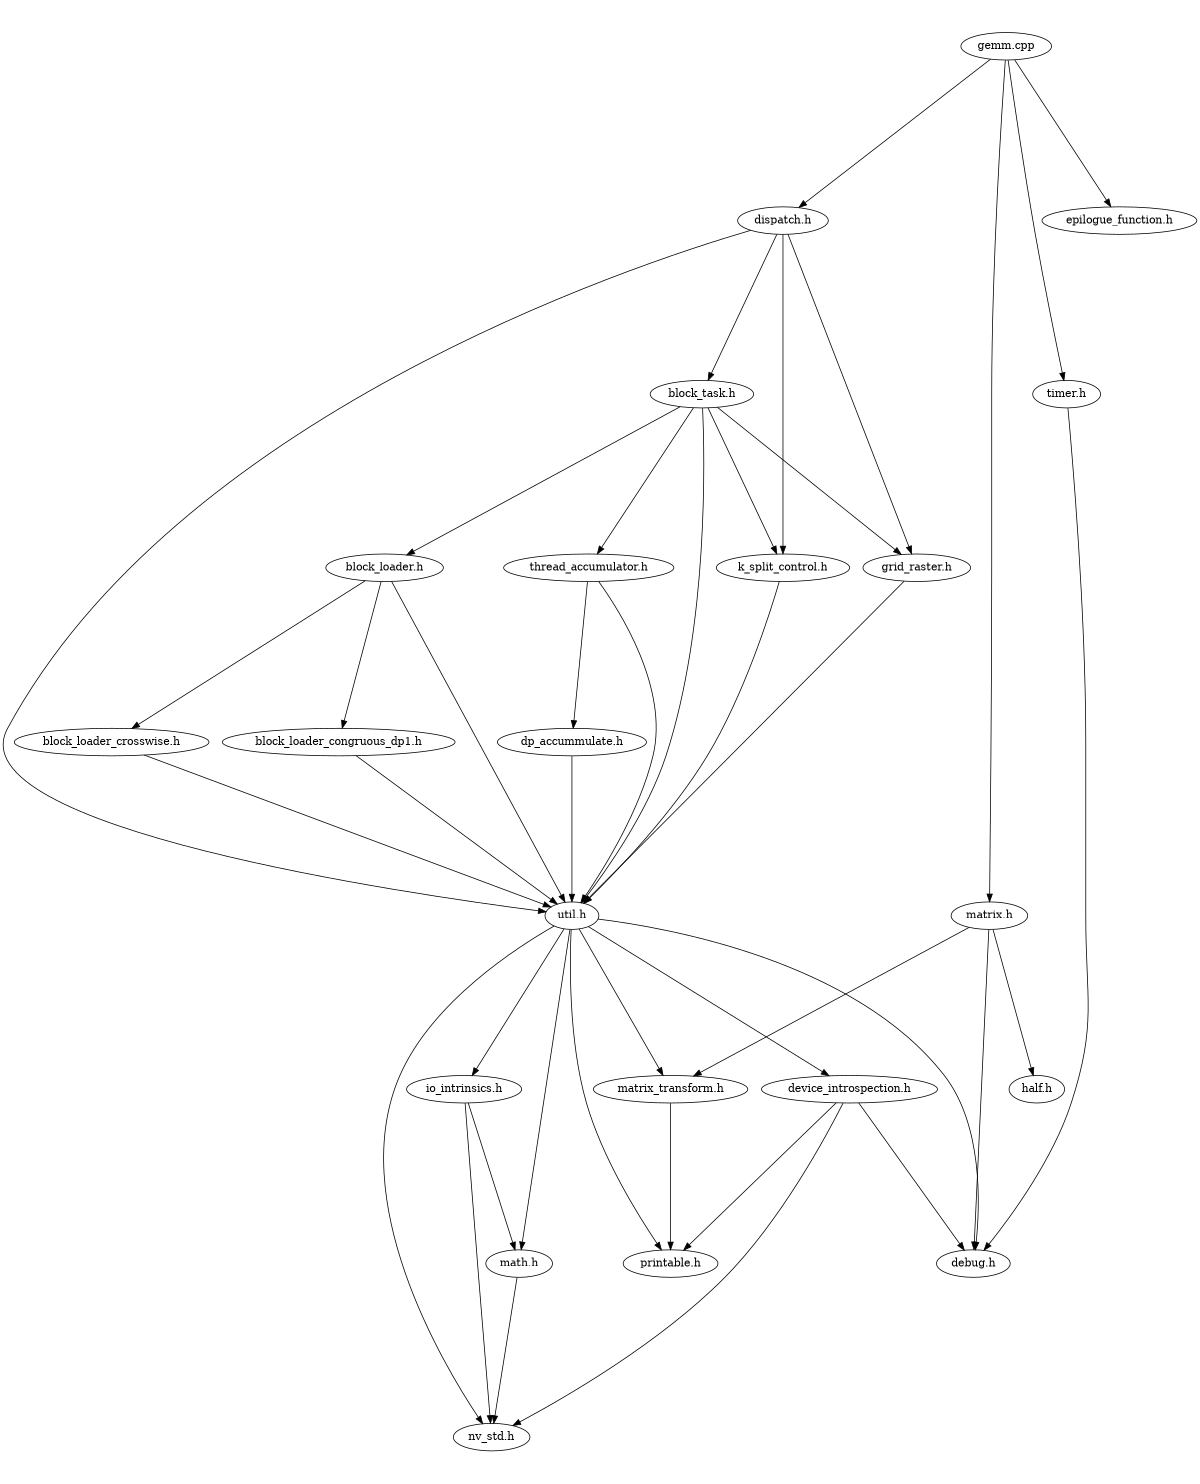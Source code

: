 digraph "source tree" {
    overlap=scale;
    size="8,10";
    ratio="fill";
    fontsize="16";
    fontname="Helvetica";
	clusterrank="local";
	"thread_accumulator.h" -> "util.h"
	"matrix.h" -> "half.h"
	"util.h" -> "debug.h"
	"dispatch.h" -> "block_task.h"
	"thread_accumulator.h" -> "dp_accummulate.h"
	"block_task.h" -> "k_split_control.h"
	"block_loader_congruous_dp1.h" -> "util.h"
	"grid_raster.h" -> "util.h"
	"gemm.cpp" -> "matrix.h"
	"dispatch.h" -> "grid_raster.h"
	"device_introspection.h" -> "nv_std.h"
	"block_task.h" -> "thread_accumulator.h"
	"gemm.cpp" -> "epilogue_function.h"
	"dispatch.h" -> "util.h"
	"dispatch.h" -> "k_split_control.h"
	"gemm.cpp" -> "dispatch.h"
	"block_task.h" -> "grid_raster.h"
	"matrix_transform.h" -> "printable.h"
	"util.h" -> "math.h"
	"timer.h" -> "debug.h"
	"util.h" -> "printable.h"
	"block_loader.h" -> "block_loader_congruous_dp1.h"
	"gemm.cpp" -> "timer.h"
	"block_task.h" -> "util.h"
	"util.h" -> "matrix_transform.h"
	"io_intrinsics.h" -> "nv_std.h"
	"util.h" -> "nv_std.h"
	"util.h" -> "io_intrinsics.h"
	"util.h" -> "device_introspection.h"
	"k_split_control.h" -> "util.h"
	"device_introspection.h" -> "debug.h"
	"io_intrinsics.h" -> "math.h"
	"block_loader.h" -> "util.h"
	"matrix.h" -> "debug.h"
	"block_task.h" -> "block_loader.h"
	"math.h" -> "nv_std.h"
	"device_introspection.h" -> "printable.h"
	"block_loader_crosswise.h" -> "util.h"
	"matrix.h" -> "matrix_transform.h"
	"dp_accummulate.h" -> "util.h"
	"block_loader.h" -> "block_loader_crosswise.h"
}
